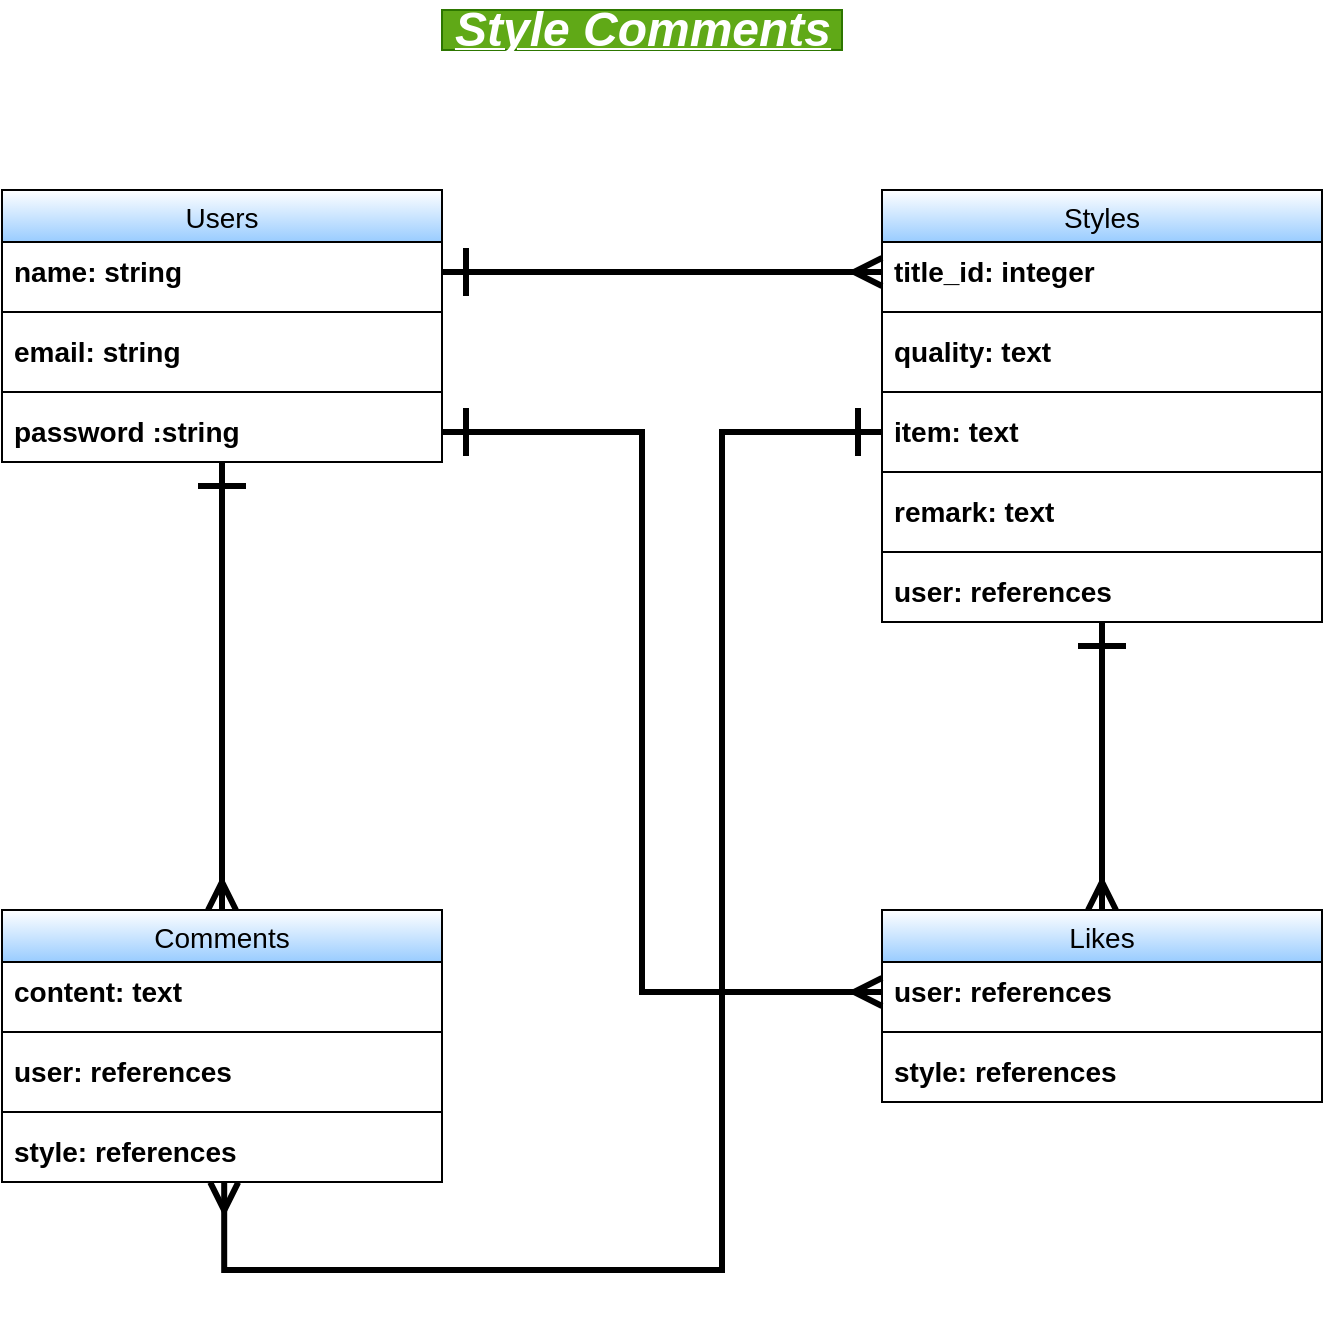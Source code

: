<mxfile version="14.2.4" type="embed">
    <diagram id="Aojxo05WJVeYoYzI9HW_" name="ページ1">
        <mxGraphModel dx="1016" dy="859" grid="1" gridSize="10" guides="1" tooltips="1" connect="1" arrows="1" fold="1" page="1" pageScale="1" pageWidth="850" pageHeight="1100" math="0" shadow="0">
            <root>
                <mxCell id="0"/>
                <mxCell id="1" parent="0"/>
                <mxCell id="2" value="&lt;font size=&quot;1&quot;&gt;&lt;i&gt;&lt;b style=&quot;font-size: 24px&quot;&gt;Style Comments&lt;/b&gt;&lt;/i&gt;&lt;/font&gt;" style="text;html=1;resizable=0;autosize=1;align=center;verticalAlign=middle;points=[];rounded=0;strokeWidth=1;fontStyle=4;fillColor=#60a917;strokeColor=#2D7600;fontColor=#ffffff;" parent="1" vertex="1">
                    <mxGeometry x="300" y="30" width="200" height="20" as="geometry"/>
                </mxCell>
                <mxCell id="73" style="edgeStyle=orthogonalEdgeStyle;rounded=0;jumpSize=4;orthogonalLoop=1;jettySize=auto;html=1;entryX=0.5;entryY=0;entryDx=0;entryDy=0;startArrow=ERone;startFill=0;startSize=20;endArrow=ERmany;endFill=0;endSize=10;strokeWidth=3;fontSize=14;" parent="1" source="3" target="15" edge="1">
                    <mxGeometry relative="1" as="geometry"/>
                </mxCell>
                <mxCell id="3" value="Users" style="swimlane;fontStyle=0;childLayout=stackLayout;horizontal=1;startSize=26;horizontalStack=0;resizeParent=1;resizeParentMax=0;resizeLast=0;collapsible=1;marginBottom=0;align=center;fontSize=14;strokeWidth=1;swimlaneFillColor=none;labelBackgroundColor=none;gradientDirection=south;gradientColor=#99CCFF;" parent="1" vertex="1">
                    <mxGeometry x="80" y="120" width="220" height="136" as="geometry"/>
                </mxCell>
                <mxCell id="4" value="name: string" style="text;strokeColor=none;fillColor=none;spacingLeft=4;spacingRight=4;overflow=hidden;rotatable=0;points=[[0,0.5],[1,0.5]];portConstraint=eastwest;fontSize=14;fontStyle=1" parent="3" vertex="1">
                    <mxGeometry y="26" width="220" height="30" as="geometry"/>
                </mxCell>
                <mxCell id="7" value="" style="line;strokeWidth=1;rotatable=0;dashed=0;labelPosition=right;align=left;verticalAlign=middle;spacingTop=0;spacingLeft=6;points=[];portConstraint=eastwest;fontSize=14;" parent="3" vertex="1">
                    <mxGeometry y="56" width="220" height="10" as="geometry"/>
                </mxCell>
                <mxCell id="5" value="email: string" style="text;strokeColor=none;fillColor=none;spacingLeft=4;spacingRight=4;overflow=hidden;rotatable=0;points=[[0,0.5],[1,0.5]];portConstraint=eastwest;fontSize=14;fontStyle=1" parent="3" vertex="1">
                    <mxGeometry y="66" width="220" height="30" as="geometry"/>
                </mxCell>
                <mxCell id="8" value="" style="line;strokeWidth=1;rotatable=0;dashed=0;labelPosition=right;align=left;verticalAlign=middle;spacingTop=0;spacingLeft=6;points=[];portConstraint=eastwest;fontSize=14;" parent="3" vertex="1">
                    <mxGeometry y="96" width="220" height="10" as="geometry"/>
                </mxCell>
                <mxCell id="6" value="password :string" style="text;strokeColor=none;fillColor=none;spacingLeft=4;spacingRight=4;overflow=hidden;rotatable=0;points=[[0,0.5],[1,0.5]];portConstraint=eastwest;fontSize=14;fontStyle=1" parent="3" vertex="1">
                    <mxGeometry y="106" width="220" height="30" as="geometry"/>
                </mxCell>
                <mxCell id="75" style="edgeStyle=orthogonalEdgeStyle;rounded=0;jumpSize=4;orthogonalLoop=1;jettySize=auto;html=1;entryX=0.5;entryY=0;entryDx=0;entryDy=0;startArrow=ERone;startFill=0;startSize=20;endArrow=ERmany;endFill=0;endSize=10;strokeWidth=3;fontSize=14;" parent="1" source="9" target="21" edge="1">
                    <mxGeometry relative="1" as="geometry"/>
                </mxCell>
                <mxCell id="9" value="Styles" style="swimlane;fontStyle=0;childLayout=stackLayout;horizontal=1;startSize=26;horizontalStack=0;resizeParent=1;resizeParentMax=0;resizeLast=0;collapsible=1;marginBottom=0;align=center;fontSize=14;strokeWidth=1;gradientColor=#99CCFF;" parent="1" vertex="1">
                    <mxGeometry x="520" y="120" width="220" height="216" as="geometry"/>
                </mxCell>
                <mxCell id="10" value="title_id: integer" style="text;strokeColor=none;fillColor=none;spacingLeft=4;spacingRight=4;overflow=hidden;rotatable=0;points=[[0,0.5],[1,0.5]];portConstraint=eastwest;fontSize=14;fontStyle=1" parent="9" vertex="1">
                    <mxGeometry y="26" width="220" height="30" as="geometry"/>
                </mxCell>
                <mxCell id="11" value="" style="line;strokeWidth=1;rotatable=0;dashed=0;labelPosition=right;align=left;verticalAlign=middle;spacingTop=0;spacingLeft=6;points=[];portConstraint=eastwest;fontSize=14;" parent="9" vertex="1">
                    <mxGeometry y="56" width="220" height="10" as="geometry"/>
                </mxCell>
                <mxCell id="12" value="quality: text" style="text;strokeColor=none;fillColor=none;spacingLeft=4;spacingRight=4;overflow=hidden;rotatable=0;points=[[0,0.5],[1,0.5]];portConstraint=eastwest;fontSize=14;fontStyle=1" parent="9" vertex="1">
                    <mxGeometry y="66" width="220" height="30" as="geometry"/>
                </mxCell>
                <mxCell id="13" value="" style="line;strokeWidth=1;rotatable=0;dashed=0;labelPosition=right;align=left;verticalAlign=middle;spacingTop=0;spacingLeft=6;points=[];portConstraint=eastwest;fontSize=14;" parent="9" vertex="1">
                    <mxGeometry y="96" width="220" height="10" as="geometry"/>
                </mxCell>
                <mxCell id="14" value="item: text" style="text;strokeColor=none;fillColor=none;spacingLeft=4;spacingRight=4;overflow=hidden;rotatable=0;points=[[0,0.5],[1,0.5]];portConstraint=eastwest;fontSize=14;fontStyle=1" parent="9" vertex="1">
                    <mxGeometry y="106" width="220" height="30" as="geometry"/>
                </mxCell>
                <mxCell id="66" value="" style="line;strokeWidth=1;rotatable=0;dashed=0;labelPosition=right;align=left;verticalAlign=middle;spacingTop=0;spacingLeft=6;points=[];portConstraint=eastwest;" parent="9" vertex="1">
                    <mxGeometry y="136" width="220" height="10" as="geometry"/>
                </mxCell>
                <mxCell id="65" value="remark: text" style="text;strokeColor=none;fillColor=none;spacingLeft=4;spacingRight=4;overflow=hidden;rotatable=0;points=[[0,0.5],[1,0.5]];portConstraint=eastwest;fontSize=14;fontStyle=1" parent="9" vertex="1">
                    <mxGeometry y="146" width="220" height="30" as="geometry"/>
                </mxCell>
                <mxCell id="68" value="" style="line;strokeWidth=1;rotatable=0;dashed=0;labelPosition=right;align=left;verticalAlign=middle;spacingTop=0;spacingLeft=6;points=[];portConstraint=eastwest;" parent="9" vertex="1">
                    <mxGeometry y="176" width="220" height="10" as="geometry"/>
                </mxCell>
                <mxCell id="67" value="user: references" style="text;strokeColor=none;fillColor=none;spacingLeft=4;spacingRight=4;overflow=hidden;rotatable=0;points=[[0,0.5],[1,0.5]];portConstraint=eastwest;fontSize=14;fontStyle=1" parent="9" vertex="1">
                    <mxGeometry y="186" width="220" height="30" as="geometry"/>
                </mxCell>
                <mxCell id="15" value="Comments" style="swimlane;fontStyle=0;childLayout=stackLayout;horizontal=1;startSize=26;horizontalStack=0;resizeParent=1;resizeParentMax=0;resizeLast=0;collapsible=1;marginBottom=0;align=center;fontSize=14;strokeWidth=1;gradientColor=#99CCFF;" parent="1" vertex="1">
                    <mxGeometry x="80" y="480" width="220" height="136" as="geometry"/>
                </mxCell>
                <mxCell id="16" value="content: text" style="text;strokeColor=none;fillColor=none;spacingLeft=4;spacingRight=4;overflow=hidden;rotatable=0;points=[[0,0.5],[1,0.5]];portConstraint=eastwest;fontSize=14;fontStyle=1" parent="15" vertex="1">
                    <mxGeometry y="26" width="220" height="30" as="geometry"/>
                </mxCell>
                <mxCell id="17" value="" style="line;strokeWidth=1;rotatable=0;dashed=0;labelPosition=right;align=left;verticalAlign=middle;spacingTop=0;spacingLeft=6;points=[];portConstraint=eastwest;fontSize=14;" parent="15" vertex="1">
                    <mxGeometry y="56" width="220" height="10" as="geometry"/>
                </mxCell>
                <mxCell id="18" value="user: references" style="text;strokeColor=none;fillColor=none;spacingLeft=4;spacingRight=4;overflow=hidden;rotatable=0;points=[[0,0.5],[1,0.5]];portConstraint=eastwest;fontSize=14;fontStyle=1" parent="15" vertex="1">
                    <mxGeometry y="66" width="220" height="30" as="geometry"/>
                </mxCell>
                <mxCell id="19" value="" style="line;strokeWidth=1;rotatable=0;dashed=0;labelPosition=right;align=left;verticalAlign=middle;spacingTop=0;spacingLeft=6;points=[];portConstraint=eastwest;fontSize=14;" parent="15" vertex="1">
                    <mxGeometry y="96" width="220" height="10" as="geometry"/>
                </mxCell>
                <mxCell id="20" value="style: references" style="text;strokeColor=none;fillColor=none;spacingLeft=4;spacingRight=4;overflow=hidden;rotatable=0;points=[[0,0.5],[1,0.5]];portConstraint=eastwest;fontSize=14;fontStyle=1" parent="15" vertex="1">
                    <mxGeometry y="106" width="220" height="30" as="geometry"/>
                </mxCell>
                <mxCell id="21" value="Likes" style="swimlane;fontStyle=0;childLayout=stackLayout;horizontal=1;startSize=26;horizontalStack=0;resizeParent=1;resizeParentMax=0;resizeLast=0;collapsible=1;marginBottom=0;align=center;fontSize=14;strokeWidth=1;gradientColor=#99CCFF;" parent="1" vertex="1">
                    <mxGeometry x="520" y="480" width="220" height="96" as="geometry"/>
                </mxCell>
                <mxCell id="22" value="user: references" style="text;strokeColor=none;fillColor=none;spacingLeft=4;spacingRight=4;overflow=hidden;rotatable=0;points=[[0,0.5],[1,0.5]];portConstraint=eastwest;fontSize=14;fontStyle=1" parent="21" vertex="1">
                    <mxGeometry y="26" width="220" height="30" as="geometry"/>
                </mxCell>
                <mxCell id="23" value="" style="line;strokeWidth=1;rotatable=0;dashed=0;labelPosition=right;align=left;verticalAlign=middle;spacingTop=0;spacingLeft=6;points=[];portConstraint=eastwest;fontSize=14;" parent="21" vertex="1">
                    <mxGeometry y="56" width="220" height="10" as="geometry"/>
                </mxCell>
                <mxCell id="24" value="style: references" style="text;strokeColor=none;fillColor=none;spacingLeft=4;spacingRight=4;overflow=hidden;rotatable=0;points=[[0,0.5],[1,0.5]];portConstraint=eastwest;fontSize=14;fontStyle=1" parent="21" vertex="1">
                    <mxGeometry y="66" width="220" height="30" as="geometry"/>
                </mxCell>
                <mxCell id="40" style="edgeStyle=orthogonalEdgeStyle;rounded=0;orthogonalLoop=1;jettySize=auto;html=1;startSize=20;fontSize=14;endArrow=ERmany;endFill=0;startArrow=ERone;startFill=0;strokeWidth=3;jumpSize=4;endSize=10;" parent="1" source="4" target="10" edge="1">
                    <mxGeometry relative="1" as="geometry"/>
                </mxCell>
                <mxCell id="54" style="edgeStyle=orthogonalEdgeStyle;rounded=0;jumpSize=4;orthogonalLoop=1;jettySize=auto;html=1;entryX=0;entryY=0.5;entryDx=0;entryDy=0;startArrow=ERone;startFill=0;startSize=20;endArrow=ERmany;endFill=0;endSize=10;strokeWidth=3;fontSize=14;" parent="1" source="6" target="22" edge="1">
                    <mxGeometry relative="1" as="geometry">
                        <Array as="points">
                            <mxPoint x="400" y="241"/>
                            <mxPoint x="400" y="521"/>
                        </Array>
                    </mxGeometry>
                </mxCell>
                <mxCell id="58" style="edgeStyle=orthogonalEdgeStyle;rounded=0;jumpSize=4;orthogonalLoop=1;jettySize=auto;html=1;startArrow=ERone;startFill=0;startSize=20;endArrow=ERmany;endFill=0;endSize=10;strokeWidth=3;fontSize=14;entryX=0.505;entryY=1.007;entryDx=0;entryDy=0;entryPerimeter=0;" parent="1" source="14" target="20" edge="1">
                    <mxGeometry relative="1" as="geometry">
                        <mxPoint x="191" y="619" as="targetPoint"/>
                        <Array as="points">
                            <mxPoint x="440" y="241"/>
                            <mxPoint x="440" y="660"/>
                            <mxPoint x="191" y="660"/>
                        </Array>
                    </mxGeometry>
                </mxCell>
            </root>
        </mxGraphModel>
    </diagram>
</mxfile>